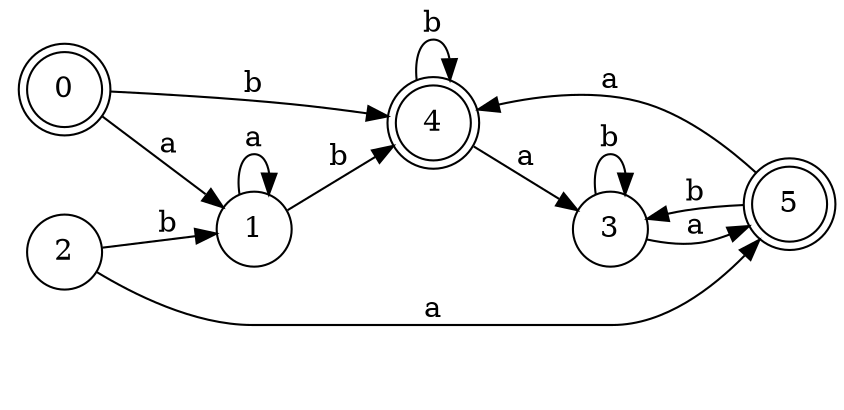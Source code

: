 digraph n5_9 {
__start0 [label="" shape="none"];

rankdir=LR;
size="8,5";

s0 [style="rounded,filled", color="black", fillcolor="white" shape="doublecircle", label="0"];
s1 [style="filled", color="black", fillcolor="white" shape="circle", label="1"];
s2 [style="filled", color="black", fillcolor="white" shape="circle", label="2"];
s3 [style="filled", color="black", fillcolor="white" shape="circle", label="3"];
s4 [style="rounded,filled", color="black", fillcolor="white" shape="doublecircle", label="4"];
s5 [style="rounded,filled", color="black", fillcolor="white" shape="doublecircle", label="5"];
s0 -> s1 [label="a"];
s0 -> s4 [label="b"];
s1 -> s1 [label="a"];
s1 -> s4 [label="b"];
s2 -> s5 [label="a"];
s2 -> s1 [label="b"];
s3 -> s5 [label="a"];
s3 -> s3 [label="b"];
s4 -> s3 [label="a"];
s4 -> s4 [label="b"];
s5 -> s4 [label="a"];
s5 -> s3 [label="b"];

}